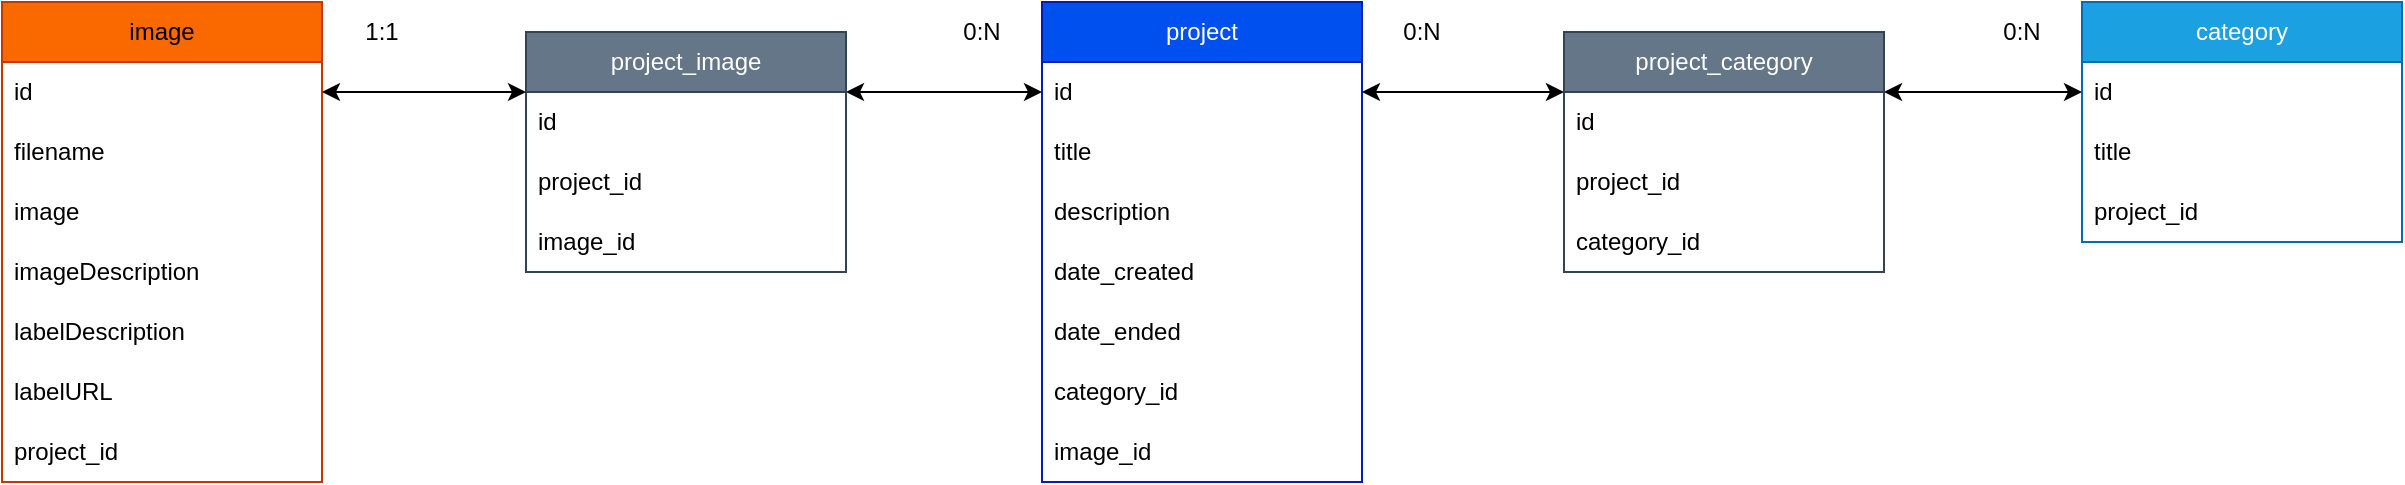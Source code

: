 <mxfile version="24.7.6">
  <diagram name="Page-1" id="vTBhVdT87Nl-stSNF-wH">
    <mxGraphModel dx="2214" dy="756" grid="1" gridSize="10" guides="1" tooltips="1" connect="1" arrows="1" fold="1" page="1" pageScale="1" pageWidth="850" pageHeight="1100" math="0" shadow="0">
      <root>
        <mxCell id="0" />
        <mxCell id="1" parent="0" />
        <mxCell id="7c8FUwOzpwBB-ppCw2pv-1" value="project" style="swimlane;fontStyle=0;childLayout=stackLayout;horizontal=1;startSize=30;horizontalStack=0;resizeParent=1;resizeParentMax=0;resizeLast=0;collapsible=1;marginBottom=0;whiteSpace=wrap;html=1;rounded=0;fillColor=#0050ef;fontColor=#ffffff;strokeColor=#001DBC;" vertex="1" parent="1">
          <mxGeometry x="320" y="160" width="160" height="240" as="geometry" />
        </mxCell>
        <mxCell id="7c8FUwOzpwBB-ppCw2pv-2" value="id" style="text;strokeColor=none;fillColor=none;align=left;verticalAlign=middle;spacingLeft=4;spacingRight=4;overflow=hidden;points=[[0,0.5],[1,0.5]];portConstraint=eastwest;rotatable=0;whiteSpace=wrap;html=1;" vertex="1" parent="7c8FUwOzpwBB-ppCw2pv-1">
          <mxGeometry y="30" width="160" height="30" as="geometry" />
        </mxCell>
        <mxCell id="7c8FUwOzpwBB-ppCw2pv-3" value="title" style="text;strokeColor=none;fillColor=none;align=left;verticalAlign=middle;spacingLeft=4;spacingRight=4;overflow=hidden;points=[[0,0.5],[1,0.5]];portConstraint=eastwest;rotatable=0;whiteSpace=wrap;html=1;" vertex="1" parent="7c8FUwOzpwBB-ppCw2pv-1">
          <mxGeometry y="60" width="160" height="30" as="geometry" />
        </mxCell>
        <mxCell id="7c8FUwOzpwBB-ppCw2pv-4" value="description" style="text;strokeColor=none;fillColor=none;align=left;verticalAlign=middle;spacingLeft=4;spacingRight=4;overflow=hidden;points=[[0,0.5],[1,0.5]];portConstraint=eastwest;rotatable=0;whiteSpace=wrap;html=1;" vertex="1" parent="7c8FUwOzpwBB-ppCw2pv-1">
          <mxGeometry y="90" width="160" height="30" as="geometry" />
        </mxCell>
        <mxCell id="7c8FUwOzpwBB-ppCw2pv-5" value="date_created&amp;nbsp;" style="text;strokeColor=none;fillColor=none;align=left;verticalAlign=middle;spacingLeft=4;spacingRight=4;overflow=hidden;points=[[0,0.5],[1,0.5]];portConstraint=eastwest;rotatable=0;whiteSpace=wrap;html=1;" vertex="1" parent="7c8FUwOzpwBB-ppCw2pv-1">
          <mxGeometry y="120" width="160" height="30" as="geometry" />
        </mxCell>
        <mxCell id="7c8FUwOzpwBB-ppCw2pv-6" value="date_ended" style="text;strokeColor=none;fillColor=none;align=left;verticalAlign=middle;spacingLeft=4;spacingRight=4;overflow=hidden;points=[[0,0.5],[1,0.5]];portConstraint=eastwest;rotatable=0;whiteSpace=wrap;html=1;" vertex="1" parent="7c8FUwOzpwBB-ppCw2pv-1">
          <mxGeometry y="150" width="160" height="30" as="geometry" />
        </mxCell>
        <mxCell id="7c8FUwOzpwBB-ppCw2pv-7" value="category_id" style="text;strokeColor=none;fillColor=none;align=left;verticalAlign=middle;spacingLeft=4;spacingRight=4;overflow=hidden;points=[[0,0.5],[1,0.5]];portConstraint=eastwest;rotatable=0;whiteSpace=wrap;html=1;" vertex="1" parent="7c8FUwOzpwBB-ppCw2pv-1">
          <mxGeometry y="180" width="160" height="30" as="geometry" />
        </mxCell>
        <mxCell id="7c8FUwOzpwBB-ppCw2pv-8" value="image_id" style="text;strokeColor=none;fillColor=none;align=left;verticalAlign=middle;spacingLeft=4;spacingRight=4;overflow=hidden;points=[[0,0.5],[1,0.5]];portConstraint=eastwest;rotatable=0;whiteSpace=wrap;html=1;" vertex="1" parent="7c8FUwOzpwBB-ppCw2pv-1">
          <mxGeometry y="210" width="160" height="30" as="geometry" />
        </mxCell>
        <mxCell id="7c8FUwOzpwBB-ppCw2pv-9" value="category" style="swimlane;fontStyle=0;childLayout=stackLayout;horizontal=1;startSize=30;horizontalStack=0;resizeParent=1;resizeParentMax=0;resizeLast=0;collapsible=1;marginBottom=0;whiteSpace=wrap;html=1;fillColor=#1ba1e2;fontColor=#ffffff;strokeColor=#006EAF;" vertex="1" parent="1">
          <mxGeometry x="840" y="160" width="160" height="120" as="geometry" />
        </mxCell>
        <mxCell id="7c8FUwOzpwBB-ppCw2pv-10" value="id" style="text;strokeColor=none;fillColor=none;align=left;verticalAlign=middle;spacingLeft=4;spacingRight=4;overflow=hidden;points=[[0,0.5],[1,0.5]];portConstraint=eastwest;rotatable=0;whiteSpace=wrap;html=1;" vertex="1" parent="7c8FUwOzpwBB-ppCw2pv-9">
          <mxGeometry y="30" width="160" height="30" as="geometry" />
        </mxCell>
        <mxCell id="7c8FUwOzpwBB-ppCw2pv-11" value="title" style="text;strokeColor=none;fillColor=none;align=left;verticalAlign=middle;spacingLeft=4;spacingRight=4;overflow=hidden;points=[[0,0.5],[1,0.5]];portConstraint=eastwest;rotatable=0;whiteSpace=wrap;html=1;" vertex="1" parent="7c8FUwOzpwBB-ppCw2pv-9">
          <mxGeometry y="60" width="160" height="30" as="geometry" />
        </mxCell>
        <mxCell id="7c8FUwOzpwBB-ppCw2pv-12" value="project_id" style="text;strokeColor=none;fillColor=none;align=left;verticalAlign=middle;spacingLeft=4;spacingRight=4;overflow=hidden;points=[[0,0.5],[1,0.5]];portConstraint=eastwest;rotatable=0;whiteSpace=wrap;html=1;" vertex="1" parent="7c8FUwOzpwBB-ppCw2pv-9">
          <mxGeometry y="90" width="160" height="30" as="geometry" />
        </mxCell>
        <mxCell id="7c8FUwOzpwBB-ppCw2pv-13" value="image" style="swimlane;fontStyle=0;childLayout=stackLayout;horizontal=1;startSize=30;horizontalStack=0;resizeParent=1;resizeParentMax=0;resizeLast=0;collapsible=1;marginBottom=0;whiteSpace=wrap;html=1;fillColor=#fa6800;strokeColor=#C73500;fontColor=#000000;" vertex="1" parent="1">
          <mxGeometry x="-200" y="160" width="160" height="240" as="geometry" />
        </mxCell>
        <mxCell id="7c8FUwOzpwBB-ppCw2pv-14" value="id" style="text;strokeColor=none;fillColor=none;align=left;verticalAlign=middle;spacingLeft=4;spacingRight=4;overflow=hidden;points=[[0,0.5],[1,0.5]];portConstraint=eastwest;rotatable=0;whiteSpace=wrap;html=1;" vertex="1" parent="7c8FUwOzpwBB-ppCw2pv-13">
          <mxGeometry y="30" width="160" height="30" as="geometry" />
        </mxCell>
        <mxCell id="7c8FUwOzpwBB-ppCw2pv-15" value="filename" style="text;strokeColor=none;fillColor=none;align=left;verticalAlign=middle;spacingLeft=4;spacingRight=4;overflow=hidden;points=[[0,0.5],[1,0.5]];portConstraint=eastwest;rotatable=0;whiteSpace=wrap;html=1;" vertex="1" parent="7c8FUwOzpwBB-ppCw2pv-13">
          <mxGeometry y="60" width="160" height="30" as="geometry" />
        </mxCell>
        <mxCell id="7c8FUwOzpwBB-ppCw2pv-16" value="image" style="text;strokeColor=none;fillColor=none;align=left;verticalAlign=middle;spacingLeft=4;spacingRight=4;overflow=hidden;points=[[0,0.5],[1,0.5]];portConstraint=eastwest;rotatable=0;whiteSpace=wrap;html=1;" vertex="1" parent="7c8FUwOzpwBB-ppCw2pv-13">
          <mxGeometry y="90" width="160" height="30" as="geometry" />
        </mxCell>
        <mxCell id="7c8FUwOzpwBB-ppCw2pv-29" value="imageDescription" style="text;strokeColor=none;fillColor=none;align=left;verticalAlign=middle;spacingLeft=4;spacingRight=4;overflow=hidden;points=[[0,0.5],[1,0.5]];portConstraint=eastwest;rotatable=0;whiteSpace=wrap;html=1;" vertex="1" parent="7c8FUwOzpwBB-ppCw2pv-13">
          <mxGeometry y="120" width="160" height="30" as="geometry" />
        </mxCell>
        <mxCell id="7c8FUwOzpwBB-ppCw2pv-30" value="labelDescription" style="text;strokeColor=none;fillColor=none;align=left;verticalAlign=middle;spacingLeft=4;spacingRight=4;overflow=hidden;points=[[0,0.5],[1,0.5]];portConstraint=eastwest;rotatable=0;whiteSpace=wrap;html=1;" vertex="1" parent="7c8FUwOzpwBB-ppCw2pv-13">
          <mxGeometry y="150" width="160" height="30" as="geometry" />
        </mxCell>
        <mxCell id="7c8FUwOzpwBB-ppCw2pv-31" value="labelURL" style="text;strokeColor=none;fillColor=none;align=left;verticalAlign=middle;spacingLeft=4;spacingRight=4;overflow=hidden;points=[[0,0.5],[1,0.5]];portConstraint=eastwest;rotatable=0;whiteSpace=wrap;html=1;" vertex="1" parent="7c8FUwOzpwBB-ppCw2pv-13">
          <mxGeometry y="180" width="160" height="30" as="geometry" />
        </mxCell>
        <mxCell id="7c8FUwOzpwBB-ppCw2pv-17" value="project_id" style="text;strokeColor=none;fillColor=none;align=left;verticalAlign=middle;spacingLeft=4;spacingRight=4;overflow=hidden;points=[[0,0.5],[1,0.5]];portConstraint=eastwest;rotatable=0;whiteSpace=wrap;html=1;" vertex="1" parent="7c8FUwOzpwBB-ppCw2pv-13">
          <mxGeometry y="210" width="160" height="30" as="geometry" />
        </mxCell>
        <mxCell id="7c8FUwOzpwBB-ppCw2pv-23" value="" style="endArrow=classic;startArrow=classic;html=1;rounded=0;exitX=0;exitY=0.5;exitDx=0;exitDy=0;entryX=1;entryY=0.25;entryDx=0;entryDy=0;" edge="1" parent="1" source="7c8FUwOzpwBB-ppCw2pv-2" target="7c8FUwOzpwBB-ppCw2pv-32">
          <mxGeometry width="50" height="50" relative="1" as="geometry">
            <mxPoint x="400" y="410" as="sourcePoint" />
            <mxPoint x="200" y="205" as="targetPoint" />
          </mxGeometry>
        </mxCell>
        <mxCell id="7c8FUwOzpwBB-ppCw2pv-25" value="0:N" style="text;html=1;align=center;verticalAlign=middle;whiteSpace=wrap;rounded=0;" vertex="1" parent="1">
          <mxGeometry x="260" y="160" width="60" height="30" as="geometry" />
        </mxCell>
        <mxCell id="7c8FUwOzpwBB-ppCw2pv-26" value="1:1" style="text;html=1;align=center;verticalAlign=middle;whiteSpace=wrap;rounded=0;" vertex="1" parent="1">
          <mxGeometry x="-40" y="160" width="60" height="30" as="geometry" />
        </mxCell>
        <mxCell id="7c8FUwOzpwBB-ppCw2pv-27" value="0:N" style="text;html=1;align=center;verticalAlign=middle;whiteSpace=wrap;rounded=0;" vertex="1" parent="1">
          <mxGeometry x="480" y="160" width="60" height="30" as="geometry" />
        </mxCell>
        <mxCell id="7c8FUwOzpwBB-ppCw2pv-28" value="0:N" style="text;html=1;align=center;verticalAlign=middle;whiteSpace=wrap;rounded=0;" vertex="1" parent="1">
          <mxGeometry x="780" y="160" width="60" height="30" as="geometry" />
        </mxCell>
        <mxCell id="7c8FUwOzpwBB-ppCw2pv-32" value="project_image" style="swimlane;fontStyle=0;childLayout=stackLayout;horizontal=1;startSize=30;horizontalStack=0;resizeParent=1;resizeParentMax=0;resizeLast=0;collapsible=1;marginBottom=0;whiteSpace=wrap;html=1;fillColor=#647687;fontColor=#ffffff;strokeColor=#314354;" vertex="1" parent="1">
          <mxGeometry x="62" y="175" width="160" height="120" as="geometry" />
        </mxCell>
        <mxCell id="7c8FUwOzpwBB-ppCw2pv-33" value="id" style="text;strokeColor=none;fillColor=none;align=left;verticalAlign=middle;spacingLeft=4;spacingRight=4;overflow=hidden;points=[[0,0.5],[1,0.5]];portConstraint=eastwest;rotatable=0;whiteSpace=wrap;html=1;" vertex="1" parent="7c8FUwOzpwBB-ppCw2pv-32">
          <mxGeometry y="30" width="160" height="30" as="geometry" />
        </mxCell>
        <mxCell id="7c8FUwOzpwBB-ppCw2pv-34" value="project_id" style="text;strokeColor=none;fillColor=none;align=left;verticalAlign=middle;spacingLeft=4;spacingRight=4;overflow=hidden;points=[[0,0.5],[1,0.5]];portConstraint=eastwest;rotatable=0;whiteSpace=wrap;html=1;" vertex="1" parent="7c8FUwOzpwBB-ppCw2pv-32">
          <mxGeometry y="60" width="160" height="30" as="geometry" />
        </mxCell>
        <mxCell id="7c8FUwOzpwBB-ppCw2pv-35" value="image_id" style="text;strokeColor=none;fillColor=none;align=left;verticalAlign=middle;spacingLeft=4;spacingRight=4;overflow=hidden;points=[[0,0.5],[1,0.5]];portConstraint=eastwest;rotatable=0;whiteSpace=wrap;html=1;" vertex="1" parent="7c8FUwOzpwBB-ppCw2pv-32">
          <mxGeometry y="90" width="160" height="30" as="geometry" />
        </mxCell>
        <mxCell id="7c8FUwOzpwBB-ppCw2pv-36" value="project_category" style="swimlane;fontStyle=0;childLayout=stackLayout;horizontal=1;startSize=30;horizontalStack=0;resizeParent=1;resizeParentMax=0;resizeLast=0;collapsible=1;marginBottom=0;whiteSpace=wrap;html=1;fillColor=#647687;fontColor=#ffffff;strokeColor=#314354;" vertex="1" parent="1">
          <mxGeometry x="581" y="175" width="160" height="120" as="geometry" />
        </mxCell>
        <mxCell id="7c8FUwOzpwBB-ppCw2pv-37" value="id" style="text;strokeColor=none;fillColor=none;align=left;verticalAlign=middle;spacingLeft=4;spacingRight=4;overflow=hidden;points=[[0,0.5],[1,0.5]];portConstraint=eastwest;rotatable=0;whiteSpace=wrap;html=1;" vertex="1" parent="7c8FUwOzpwBB-ppCw2pv-36">
          <mxGeometry y="30" width="160" height="30" as="geometry" />
        </mxCell>
        <mxCell id="7c8FUwOzpwBB-ppCw2pv-38" value="project_id" style="text;strokeColor=none;fillColor=none;align=left;verticalAlign=middle;spacingLeft=4;spacingRight=4;overflow=hidden;points=[[0,0.5],[1,0.5]];portConstraint=eastwest;rotatable=0;whiteSpace=wrap;html=1;" vertex="1" parent="7c8FUwOzpwBB-ppCw2pv-36">
          <mxGeometry y="60" width="160" height="30" as="geometry" />
        </mxCell>
        <mxCell id="7c8FUwOzpwBB-ppCw2pv-39" value="category_id" style="text;strokeColor=none;fillColor=none;align=left;verticalAlign=middle;spacingLeft=4;spacingRight=4;overflow=hidden;points=[[0,0.5],[1,0.5]];portConstraint=eastwest;rotatable=0;whiteSpace=wrap;html=1;" vertex="1" parent="7c8FUwOzpwBB-ppCw2pv-36">
          <mxGeometry y="90" width="160" height="30" as="geometry" />
        </mxCell>
        <mxCell id="7c8FUwOzpwBB-ppCw2pv-40" value="" style="endArrow=classic;startArrow=classic;html=1;rounded=0;exitX=1;exitY=0.5;exitDx=0;exitDy=0;entryX=0;entryY=0.25;entryDx=0;entryDy=0;" edge="1" parent="1" source="7c8FUwOzpwBB-ppCw2pv-14" target="7c8FUwOzpwBB-ppCw2pv-32">
          <mxGeometry width="50" height="50" relative="1" as="geometry">
            <mxPoint x="400" y="410" as="sourcePoint" />
            <mxPoint x="450" y="360" as="targetPoint" />
          </mxGeometry>
        </mxCell>
        <mxCell id="7c8FUwOzpwBB-ppCw2pv-41" value="" style="endArrow=classic;startArrow=classic;html=1;rounded=0;exitX=1;exitY=0.5;exitDx=0;exitDy=0;entryX=0;entryY=0.25;entryDx=0;entryDy=0;" edge="1" parent="1" source="7c8FUwOzpwBB-ppCw2pv-2" target="7c8FUwOzpwBB-ppCw2pv-36">
          <mxGeometry width="50" height="50" relative="1" as="geometry">
            <mxPoint x="400" y="410" as="sourcePoint" />
            <mxPoint x="450" y="360" as="targetPoint" />
          </mxGeometry>
        </mxCell>
        <mxCell id="7c8FUwOzpwBB-ppCw2pv-42" value="" style="endArrow=classic;startArrow=classic;html=1;rounded=0;exitX=0;exitY=0.5;exitDx=0;exitDy=0;entryX=1;entryY=0.25;entryDx=0;entryDy=0;" edge="1" parent="1" source="7c8FUwOzpwBB-ppCw2pv-10" target="7c8FUwOzpwBB-ppCw2pv-36">
          <mxGeometry width="50" height="50" relative="1" as="geometry">
            <mxPoint x="400" y="410" as="sourcePoint" />
            <mxPoint x="450" y="360" as="targetPoint" />
          </mxGeometry>
        </mxCell>
      </root>
    </mxGraphModel>
  </diagram>
</mxfile>
